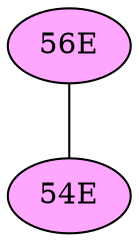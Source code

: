 // The Round Table
graph {
	"56E" [fillcolor="#FFA6FF" style=radial]
	"54E" [fillcolor="#FFA6FF" style=radial]
	"56E" -- "54E" [penwidth=1]
}
